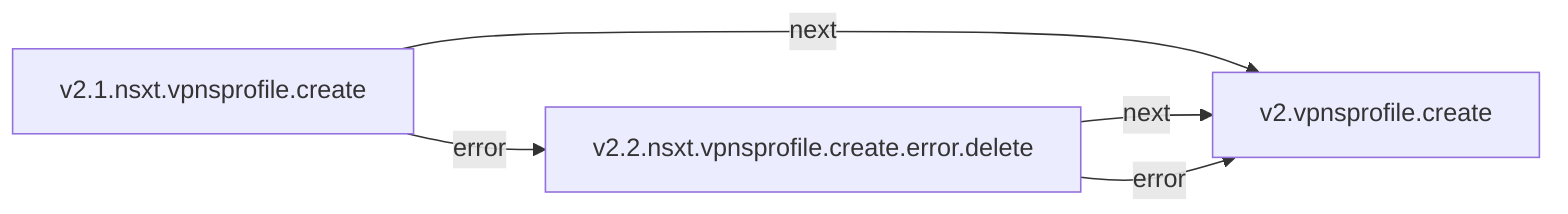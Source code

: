 graph LR
  v2.1.nsxt.vpnsprofile.create -->|next| v2.vpnsprofile.create
  v2.1.nsxt.vpnsprofile.create -->|error| v2.2.nsxt.vpnsprofile.create.error.delete
  v2.2.nsxt.vpnsprofile.create.error.delete -->|next| v2.vpnsprofile.create
  v2.2.nsxt.vpnsprofile.create.error.delete -->|error| v2.vpnsprofile.create